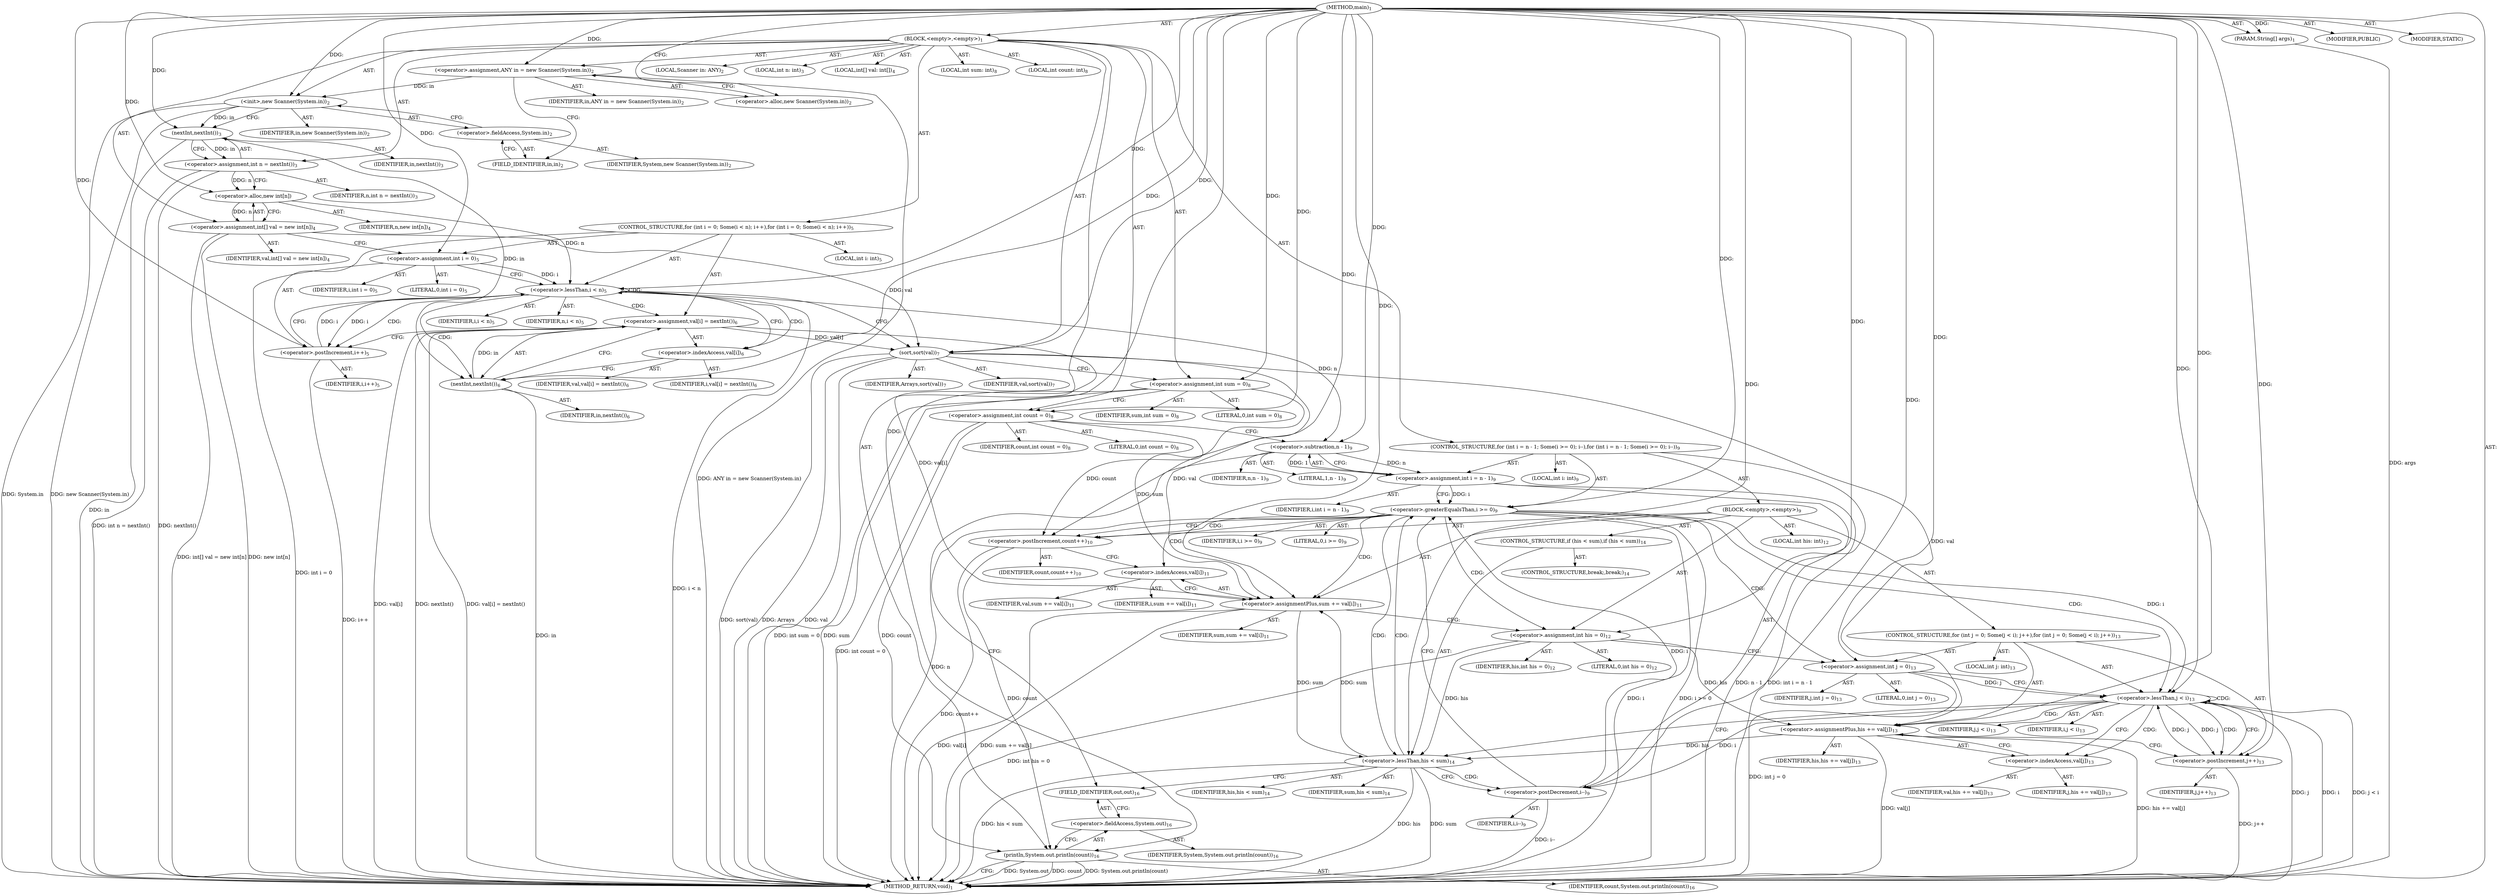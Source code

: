 digraph "main" {  
"19" [label = <(METHOD,main)<SUB>1</SUB>> ]
"20" [label = <(PARAM,String[] args)<SUB>1</SUB>> ]
"21" [label = <(BLOCK,&lt;empty&gt;,&lt;empty&gt;)<SUB>1</SUB>> ]
"4" [label = <(LOCAL,Scanner in: ANY)<SUB>2</SUB>> ]
"22" [label = <(&lt;operator&gt;.assignment,ANY in = new Scanner(System.in))<SUB>2</SUB>> ]
"23" [label = <(IDENTIFIER,in,ANY in = new Scanner(System.in))<SUB>2</SUB>> ]
"24" [label = <(&lt;operator&gt;.alloc,new Scanner(System.in))<SUB>2</SUB>> ]
"25" [label = <(&lt;init&gt;,new Scanner(System.in))<SUB>2</SUB>> ]
"3" [label = <(IDENTIFIER,in,new Scanner(System.in))<SUB>2</SUB>> ]
"26" [label = <(&lt;operator&gt;.fieldAccess,System.in)<SUB>2</SUB>> ]
"27" [label = <(IDENTIFIER,System,new Scanner(System.in))<SUB>2</SUB>> ]
"28" [label = <(FIELD_IDENTIFIER,in,in)<SUB>2</SUB>> ]
"29" [label = <(LOCAL,int n: int)<SUB>3</SUB>> ]
"30" [label = <(&lt;operator&gt;.assignment,int n = nextInt())<SUB>3</SUB>> ]
"31" [label = <(IDENTIFIER,n,int n = nextInt())<SUB>3</SUB>> ]
"32" [label = <(nextInt,nextInt())<SUB>3</SUB>> ]
"33" [label = <(IDENTIFIER,in,nextInt())<SUB>3</SUB>> ]
"34" [label = <(LOCAL,int[] val: int[])<SUB>4</SUB>> ]
"35" [label = <(&lt;operator&gt;.assignment,int[] val = new int[n])<SUB>4</SUB>> ]
"36" [label = <(IDENTIFIER,val,int[] val = new int[n])<SUB>4</SUB>> ]
"37" [label = <(&lt;operator&gt;.alloc,new int[n])> ]
"38" [label = <(IDENTIFIER,n,new int[n])<SUB>4</SUB>> ]
"39" [label = <(CONTROL_STRUCTURE,for (int i = 0; Some(i &lt; n); i++),for (int i = 0; Some(i &lt; n); i++))<SUB>5</SUB>> ]
"40" [label = <(LOCAL,int i: int)<SUB>5</SUB>> ]
"41" [label = <(&lt;operator&gt;.assignment,int i = 0)<SUB>5</SUB>> ]
"42" [label = <(IDENTIFIER,i,int i = 0)<SUB>5</SUB>> ]
"43" [label = <(LITERAL,0,int i = 0)<SUB>5</SUB>> ]
"44" [label = <(&lt;operator&gt;.lessThan,i &lt; n)<SUB>5</SUB>> ]
"45" [label = <(IDENTIFIER,i,i &lt; n)<SUB>5</SUB>> ]
"46" [label = <(IDENTIFIER,n,i &lt; n)<SUB>5</SUB>> ]
"47" [label = <(&lt;operator&gt;.postIncrement,i++)<SUB>5</SUB>> ]
"48" [label = <(IDENTIFIER,i,i++)<SUB>5</SUB>> ]
"49" [label = <(&lt;operator&gt;.assignment,val[i] = nextInt())<SUB>6</SUB>> ]
"50" [label = <(&lt;operator&gt;.indexAccess,val[i])<SUB>6</SUB>> ]
"51" [label = <(IDENTIFIER,val,val[i] = nextInt())<SUB>6</SUB>> ]
"52" [label = <(IDENTIFIER,i,val[i] = nextInt())<SUB>6</SUB>> ]
"53" [label = <(nextInt,nextInt())<SUB>6</SUB>> ]
"54" [label = <(IDENTIFIER,in,nextInt())<SUB>6</SUB>> ]
"55" [label = <(sort,sort(val))<SUB>7</SUB>> ]
"56" [label = <(IDENTIFIER,Arrays,sort(val))<SUB>7</SUB>> ]
"57" [label = <(IDENTIFIER,val,sort(val))<SUB>7</SUB>> ]
"58" [label = <(LOCAL,int sum: int)<SUB>8</SUB>> ]
"59" [label = <(LOCAL,int count: int)<SUB>8</SUB>> ]
"60" [label = <(&lt;operator&gt;.assignment,int sum = 0)<SUB>8</SUB>> ]
"61" [label = <(IDENTIFIER,sum,int sum = 0)<SUB>8</SUB>> ]
"62" [label = <(LITERAL,0,int sum = 0)<SUB>8</SUB>> ]
"63" [label = <(&lt;operator&gt;.assignment,int count = 0)<SUB>8</SUB>> ]
"64" [label = <(IDENTIFIER,count,int count = 0)<SUB>8</SUB>> ]
"65" [label = <(LITERAL,0,int count = 0)<SUB>8</SUB>> ]
"66" [label = <(CONTROL_STRUCTURE,for (int i = n - 1; Some(i &gt;= 0); i--),for (int i = n - 1; Some(i &gt;= 0); i--))<SUB>9</SUB>> ]
"67" [label = <(LOCAL,int i: int)<SUB>9</SUB>> ]
"68" [label = <(&lt;operator&gt;.assignment,int i = n - 1)<SUB>9</SUB>> ]
"69" [label = <(IDENTIFIER,i,int i = n - 1)<SUB>9</SUB>> ]
"70" [label = <(&lt;operator&gt;.subtraction,n - 1)<SUB>9</SUB>> ]
"71" [label = <(IDENTIFIER,n,n - 1)<SUB>9</SUB>> ]
"72" [label = <(LITERAL,1,n - 1)<SUB>9</SUB>> ]
"73" [label = <(&lt;operator&gt;.greaterEqualsThan,i &gt;= 0)<SUB>9</SUB>> ]
"74" [label = <(IDENTIFIER,i,i &gt;= 0)<SUB>9</SUB>> ]
"75" [label = <(LITERAL,0,i &gt;= 0)<SUB>9</SUB>> ]
"76" [label = <(&lt;operator&gt;.postDecrement,i--)<SUB>9</SUB>> ]
"77" [label = <(IDENTIFIER,i,i--)<SUB>9</SUB>> ]
"78" [label = <(BLOCK,&lt;empty&gt;,&lt;empty&gt;)<SUB>9</SUB>> ]
"79" [label = <(&lt;operator&gt;.postIncrement,count++)<SUB>10</SUB>> ]
"80" [label = <(IDENTIFIER,count,count++)<SUB>10</SUB>> ]
"81" [label = <(&lt;operator&gt;.assignmentPlus,sum += val[i])<SUB>11</SUB>> ]
"82" [label = <(IDENTIFIER,sum,sum += val[i])<SUB>11</SUB>> ]
"83" [label = <(&lt;operator&gt;.indexAccess,val[i])<SUB>11</SUB>> ]
"84" [label = <(IDENTIFIER,val,sum += val[i])<SUB>11</SUB>> ]
"85" [label = <(IDENTIFIER,i,sum += val[i])<SUB>11</SUB>> ]
"86" [label = <(LOCAL,int his: int)<SUB>12</SUB>> ]
"87" [label = <(&lt;operator&gt;.assignment,int his = 0)<SUB>12</SUB>> ]
"88" [label = <(IDENTIFIER,his,int his = 0)<SUB>12</SUB>> ]
"89" [label = <(LITERAL,0,int his = 0)<SUB>12</SUB>> ]
"90" [label = <(CONTROL_STRUCTURE,for (int j = 0; Some(j &lt; i); j++),for (int j = 0; Some(j &lt; i); j++))<SUB>13</SUB>> ]
"91" [label = <(LOCAL,int j: int)<SUB>13</SUB>> ]
"92" [label = <(&lt;operator&gt;.assignment,int j = 0)<SUB>13</SUB>> ]
"93" [label = <(IDENTIFIER,j,int j = 0)<SUB>13</SUB>> ]
"94" [label = <(LITERAL,0,int j = 0)<SUB>13</SUB>> ]
"95" [label = <(&lt;operator&gt;.lessThan,j &lt; i)<SUB>13</SUB>> ]
"96" [label = <(IDENTIFIER,j,j &lt; i)<SUB>13</SUB>> ]
"97" [label = <(IDENTIFIER,i,j &lt; i)<SUB>13</SUB>> ]
"98" [label = <(&lt;operator&gt;.postIncrement,j++)<SUB>13</SUB>> ]
"99" [label = <(IDENTIFIER,j,j++)<SUB>13</SUB>> ]
"100" [label = <(&lt;operator&gt;.assignmentPlus,his += val[j])<SUB>13</SUB>> ]
"101" [label = <(IDENTIFIER,his,his += val[j])<SUB>13</SUB>> ]
"102" [label = <(&lt;operator&gt;.indexAccess,val[j])<SUB>13</SUB>> ]
"103" [label = <(IDENTIFIER,val,his += val[j])<SUB>13</SUB>> ]
"104" [label = <(IDENTIFIER,j,his += val[j])<SUB>13</SUB>> ]
"105" [label = <(CONTROL_STRUCTURE,if (his &lt; sum),if (his &lt; sum))<SUB>14</SUB>> ]
"106" [label = <(&lt;operator&gt;.lessThan,his &lt; sum)<SUB>14</SUB>> ]
"107" [label = <(IDENTIFIER,his,his &lt; sum)<SUB>14</SUB>> ]
"108" [label = <(IDENTIFIER,sum,his &lt; sum)<SUB>14</SUB>> ]
"109" [label = <(CONTROL_STRUCTURE,break;,break;)<SUB>14</SUB>> ]
"110" [label = <(println,System.out.println(count))<SUB>16</SUB>> ]
"111" [label = <(&lt;operator&gt;.fieldAccess,System.out)<SUB>16</SUB>> ]
"112" [label = <(IDENTIFIER,System,System.out.println(count))<SUB>16</SUB>> ]
"113" [label = <(FIELD_IDENTIFIER,out,out)<SUB>16</SUB>> ]
"114" [label = <(IDENTIFIER,count,System.out.println(count))<SUB>16</SUB>> ]
"115" [label = <(MODIFIER,PUBLIC)> ]
"116" [label = <(MODIFIER,STATIC)> ]
"117" [label = <(METHOD_RETURN,void)<SUB>1</SUB>> ]
  "19" -> "20"  [ label = "AST: "] 
  "19" -> "21"  [ label = "AST: "] 
  "19" -> "115"  [ label = "AST: "] 
  "19" -> "116"  [ label = "AST: "] 
  "19" -> "117"  [ label = "AST: "] 
  "21" -> "4"  [ label = "AST: "] 
  "21" -> "22"  [ label = "AST: "] 
  "21" -> "25"  [ label = "AST: "] 
  "21" -> "29"  [ label = "AST: "] 
  "21" -> "30"  [ label = "AST: "] 
  "21" -> "34"  [ label = "AST: "] 
  "21" -> "35"  [ label = "AST: "] 
  "21" -> "39"  [ label = "AST: "] 
  "21" -> "55"  [ label = "AST: "] 
  "21" -> "58"  [ label = "AST: "] 
  "21" -> "59"  [ label = "AST: "] 
  "21" -> "60"  [ label = "AST: "] 
  "21" -> "63"  [ label = "AST: "] 
  "21" -> "66"  [ label = "AST: "] 
  "21" -> "110"  [ label = "AST: "] 
  "22" -> "23"  [ label = "AST: "] 
  "22" -> "24"  [ label = "AST: "] 
  "25" -> "3"  [ label = "AST: "] 
  "25" -> "26"  [ label = "AST: "] 
  "26" -> "27"  [ label = "AST: "] 
  "26" -> "28"  [ label = "AST: "] 
  "30" -> "31"  [ label = "AST: "] 
  "30" -> "32"  [ label = "AST: "] 
  "32" -> "33"  [ label = "AST: "] 
  "35" -> "36"  [ label = "AST: "] 
  "35" -> "37"  [ label = "AST: "] 
  "37" -> "38"  [ label = "AST: "] 
  "39" -> "40"  [ label = "AST: "] 
  "39" -> "41"  [ label = "AST: "] 
  "39" -> "44"  [ label = "AST: "] 
  "39" -> "47"  [ label = "AST: "] 
  "39" -> "49"  [ label = "AST: "] 
  "41" -> "42"  [ label = "AST: "] 
  "41" -> "43"  [ label = "AST: "] 
  "44" -> "45"  [ label = "AST: "] 
  "44" -> "46"  [ label = "AST: "] 
  "47" -> "48"  [ label = "AST: "] 
  "49" -> "50"  [ label = "AST: "] 
  "49" -> "53"  [ label = "AST: "] 
  "50" -> "51"  [ label = "AST: "] 
  "50" -> "52"  [ label = "AST: "] 
  "53" -> "54"  [ label = "AST: "] 
  "55" -> "56"  [ label = "AST: "] 
  "55" -> "57"  [ label = "AST: "] 
  "60" -> "61"  [ label = "AST: "] 
  "60" -> "62"  [ label = "AST: "] 
  "63" -> "64"  [ label = "AST: "] 
  "63" -> "65"  [ label = "AST: "] 
  "66" -> "67"  [ label = "AST: "] 
  "66" -> "68"  [ label = "AST: "] 
  "66" -> "73"  [ label = "AST: "] 
  "66" -> "76"  [ label = "AST: "] 
  "66" -> "78"  [ label = "AST: "] 
  "68" -> "69"  [ label = "AST: "] 
  "68" -> "70"  [ label = "AST: "] 
  "70" -> "71"  [ label = "AST: "] 
  "70" -> "72"  [ label = "AST: "] 
  "73" -> "74"  [ label = "AST: "] 
  "73" -> "75"  [ label = "AST: "] 
  "76" -> "77"  [ label = "AST: "] 
  "78" -> "79"  [ label = "AST: "] 
  "78" -> "81"  [ label = "AST: "] 
  "78" -> "86"  [ label = "AST: "] 
  "78" -> "87"  [ label = "AST: "] 
  "78" -> "90"  [ label = "AST: "] 
  "78" -> "105"  [ label = "AST: "] 
  "79" -> "80"  [ label = "AST: "] 
  "81" -> "82"  [ label = "AST: "] 
  "81" -> "83"  [ label = "AST: "] 
  "83" -> "84"  [ label = "AST: "] 
  "83" -> "85"  [ label = "AST: "] 
  "87" -> "88"  [ label = "AST: "] 
  "87" -> "89"  [ label = "AST: "] 
  "90" -> "91"  [ label = "AST: "] 
  "90" -> "92"  [ label = "AST: "] 
  "90" -> "95"  [ label = "AST: "] 
  "90" -> "98"  [ label = "AST: "] 
  "90" -> "100"  [ label = "AST: "] 
  "92" -> "93"  [ label = "AST: "] 
  "92" -> "94"  [ label = "AST: "] 
  "95" -> "96"  [ label = "AST: "] 
  "95" -> "97"  [ label = "AST: "] 
  "98" -> "99"  [ label = "AST: "] 
  "100" -> "101"  [ label = "AST: "] 
  "100" -> "102"  [ label = "AST: "] 
  "102" -> "103"  [ label = "AST: "] 
  "102" -> "104"  [ label = "AST: "] 
  "105" -> "106"  [ label = "AST: "] 
  "105" -> "109"  [ label = "AST: "] 
  "106" -> "107"  [ label = "AST: "] 
  "106" -> "108"  [ label = "AST: "] 
  "110" -> "111"  [ label = "AST: "] 
  "110" -> "114"  [ label = "AST: "] 
  "111" -> "112"  [ label = "AST: "] 
  "111" -> "113"  [ label = "AST: "] 
  "22" -> "28"  [ label = "CFG: "] 
  "25" -> "32"  [ label = "CFG: "] 
  "30" -> "37"  [ label = "CFG: "] 
  "35" -> "41"  [ label = "CFG: "] 
  "55" -> "60"  [ label = "CFG: "] 
  "60" -> "63"  [ label = "CFG: "] 
  "63" -> "70"  [ label = "CFG: "] 
  "110" -> "117"  [ label = "CFG: "] 
  "24" -> "22"  [ label = "CFG: "] 
  "26" -> "25"  [ label = "CFG: "] 
  "32" -> "30"  [ label = "CFG: "] 
  "37" -> "35"  [ label = "CFG: "] 
  "41" -> "44"  [ label = "CFG: "] 
  "44" -> "50"  [ label = "CFG: "] 
  "44" -> "55"  [ label = "CFG: "] 
  "47" -> "44"  [ label = "CFG: "] 
  "49" -> "47"  [ label = "CFG: "] 
  "68" -> "73"  [ label = "CFG: "] 
  "73" -> "79"  [ label = "CFG: "] 
  "73" -> "113"  [ label = "CFG: "] 
  "76" -> "73"  [ label = "CFG: "] 
  "111" -> "110"  [ label = "CFG: "] 
  "28" -> "26"  [ label = "CFG: "] 
  "50" -> "53"  [ label = "CFG: "] 
  "53" -> "49"  [ label = "CFG: "] 
  "70" -> "68"  [ label = "CFG: "] 
  "79" -> "83"  [ label = "CFG: "] 
  "81" -> "87"  [ label = "CFG: "] 
  "87" -> "92"  [ label = "CFG: "] 
  "113" -> "111"  [ label = "CFG: "] 
  "83" -> "81"  [ label = "CFG: "] 
  "92" -> "95"  [ label = "CFG: "] 
  "95" -> "102"  [ label = "CFG: "] 
  "95" -> "106"  [ label = "CFG: "] 
  "98" -> "95"  [ label = "CFG: "] 
  "100" -> "98"  [ label = "CFG: "] 
  "106" -> "113"  [ label = "CFG: "] 
  "106" -> "76"  [ label = "CFG: "] 
  "102" -> "100"  [ label = "CFG: "] 
  "19" -> "24"  [ label = "CFG: "] 
  "20" -> "117"  [ label = "DDG: args"] 
  "22" -> "117"  [ label = "DDG: ANY in = new Scanner(System.in)"] 
  "25" -> "117"  [ label = "DDG: System.in"] 
  "25" -> "117"  [ label = "DDG: new Scanner(System.in)"] 
  "32" -> "117"  [ label = "DDG: in"] 
  "30" -> "117"  [ label = "DDG: nextInt()"] 
  "30" -> "117"  [ label = "DDG: int n = nextInt()"] 
  "35" -> "117"  [ label = "DDG: new int[n]"] 
  "35" -> "117"  [ label = "DDG: int[] val = new int[n]"] 
  "41" -> "117"  [ label = "DDG: int i = 0"] 
  "44" -> "117"  [ label = "DDG: i &lt; n"] 
  "55" -> "117"  [ label = "DDG: val"] 
  "55" -> "117"  [ label = "DDG: sort(val)"] 
  "60" -> "117"  [ label = "DDG: sum"] 
  "60" -> "117"  [ label = "DDG: int sum = 0"] 
  "63" -> "117"  [ label = "DDG: int count = 0"] 
  "70" -> "117"  [ label = "DDG: n"] 
  "68" -> "117"  [ label = "DDG: n - 1"] 
  "68" -> "117"  [ label = "DDG: int i = n - 1"] 
  "73" -> "117"  [ label = "DDG: i"] 
  "73" -> "117"  [ label = "DDG: i &gt;= 0"] 
  "79" -> "117"  [ label = "DDG: count++"] 
  "81" -> "117"  [ label = "DDG: val[i]"] 
  "81" -> "117"  [ label = "DDG: sum += val[i]"] 
  "87" -> "117"  [ label = "DDG: int his = 0"] 
  "92" -> "117"  [ label = "DDG: int j = 0"] 
  "95" -> "117"  [ label = "DDG: j"] 
  "95" -> "117"  [ label = "DDG: i"] 
  "95" -> "117"  [ label = "DDG: j &lt; i"] 
  "106" -> "117"  [ label = "DDG: his"] 
  "106" -> "117"  [ label = "DDG: sum"] 
  "106" -> "117"  [ label = "DDG: his &lt; sum"] 
  "76" -> "117"  [ label = "DDG: i--"] 
  "110" -> "117"  [ label = "DDG: System.out"] 
  "110" -> "117"  [ label = "DDG: count"] 
  "110" -> "117"  [ label = "DDG: System.out.println(count)"] 
  "100" -> "117"  [ label = "DDG: val[j]"] 
  "100" -> "117"  [ label = "DDG: his += val[j]"] 
  "98" -> "117"  [ label = "DDG: j++"] 
  "49" -> "117"  [ label = "DDG: val[i]"] 
  "53" -> "117"  [ label = "DDG: in"] 
  "49" -> "117"  [ label = "DDG: nextInt()"] 
  "49" -> "117"  [ label = "DDG: val[i] = nextInt()"] 
  "47" -> "117"  [ label = "DDG: i++"] 
  "55" -> "117"  [ label = "DDG: Arrays"] 
  "19" -> "20"  [ label = "DDG: "] 
  "19" -> "22"  [ label = "DDG: "] 
  "32" -> "30"  [ label = "DDG: in"] 
  "37" -> "35"  [ label = "DDG: n"] 
  "19" -> "60"  [ label = "DDG: "] 
  "19" -> "63"  [ label = "DDG: "] 
  "22" -> "25"  [ label = "DDG: in"] 
  "19" -> "25"  [ label = "DDG: "] 
  "19" -> "41"  [ label = "DDG: "] 
  "53" -> "49"  [ label = "DDG: in"] 
  "19" -> "55"  [ label = "DDG: "] 
  "35" -> "55"  [ label = "DDG: val"] 
  "49" -> "55"  [ label = "DDG: val[i]"] 
  "70" -> "68"  [ label = "DDG: n"] 
  "70" -> "68"  [ label = "DDG: 1"] 
  "63" -> "110"  [ label = "DDG: count"] 
  "79" -> "110"  [ label = "DDG: count"] 
  "19" -> "110"  [ label = "DDG: "] 
  "25" -> "32"  [ label = "DDG: in"] 
  "19" -> "32"  [ label = "DDG: "] 
  "30" -> "37"  [ label = "DDG: n"] 
  "19" -> "37"  [ label = "DDG: "] 
  "41" -> "44"  [ label = "DDG: i"] 
  "47" -> "44"  [ label = "DDG: i"] 
  "19" -> "44"  [ label = "DDG: "] 
  "37" -> "44"  [ label = "DDG: n"] 
  "44" -> "47"  [ label = "DDG: i"] 
  "19" -> "47"  [ label = "DDG: "] 
  "68" -> "73"  [ label = "DDG: i"] 
  "76" -> "73"  [ label = "DDG: i"] 
  "19" -> "73"  [ label = "DDG: "] 
  "95" -> "76"  [ label = "DDG: i"] 
  "19" -> "76"  [ label = "DDG: "] 
  "55" -> "81"  [ label = "DDG: val"] 
  "49" -> "81"  [ label = "DDG: val[i]"] 
  "19" -> "87"  [ label = "DDG: "] 
  "32" -> "53"  [ label = "DDG: in"] 
  "19" -> "53"  [ label = "DDG: "] 
  "44" -> "70"  [ label = "DDG: n"] 
  "19" -> "70"  [ label = "DDG: "] 
  "63" -> "79"  [ label = "DDG: count"] 
  "19" -> "79"  [ label = "DDG: "] 
  "60" -> "81"  [ label = "DDG: sum"] 
  "106" -> "81"  [ label = "DDG: sum"] 
  "19" -> "81"  [ label = "DDG: "] 
  "19" -> "92"  [ label = "DDG: "] 
  "55" -> "100"  [ label = "DDG: val"] 
  "92" -> "95"  [ label = "DDG: j"] 
  "98" -> "95"  [ label = "DDG: j"] 
  "19" -> "95"  [ label = "DDG: "] 
  "73" -> "95"  [ label = "DDG: i"] 
  "95" -> "98"  [ label = "DDG: j"] 
  "19" -> "98"  [ label = "DDG: "] 
  "87" -> "100"  [ label = "DDG: his"] 
  "19" -> "100"  [ label = "DDG: "] 
  "87" -> "106"  [ label = "DDG: his"] 
  "100" -> "106"  [ label = "DDG: his"] 
  "19" -> "106"  [ label = "DDG: "] 
  "81" -> "106"  [ label = "DDG: sum"] 
  "44" -> "47"  [ label = "CDG: "] 
  "44" -> "49"  [ label = "CDG: "] 
  "44" -> "53"  [ label = "CDG: "] 
  "44" -> "50"  [ label = "CDG: "] 
  "44" -> "44"  [ label = "CDG: "] 
  "73" -> "83"  [ label = "CDG: "] 
  "73" -> "81"  [ label = "CDG: "] 
  "73" -> "95"  [ label = "CDG: "] 
  "73" -> "92"  [ label = "CDG: "] 
  "73" -> "106"  [ label = "CDG: "] 
  "73" -> "87"  [ label = "CDG: "] 
  "73" -> "79"  [ label = "CDG: "] 
  "95" -> "98"  [ label = "CDG: "] 
  "95" -> "100"  [ label = "CDG: "] 
  "95" -> "102"  [ label = "CDG: "] 
  "95" -> "95"  [ label = "CDG: "] 
  "106" -> "73"  [ label = "CDG: "] 
  "106" -> "76"  [ label = "CDG: "] 
}
